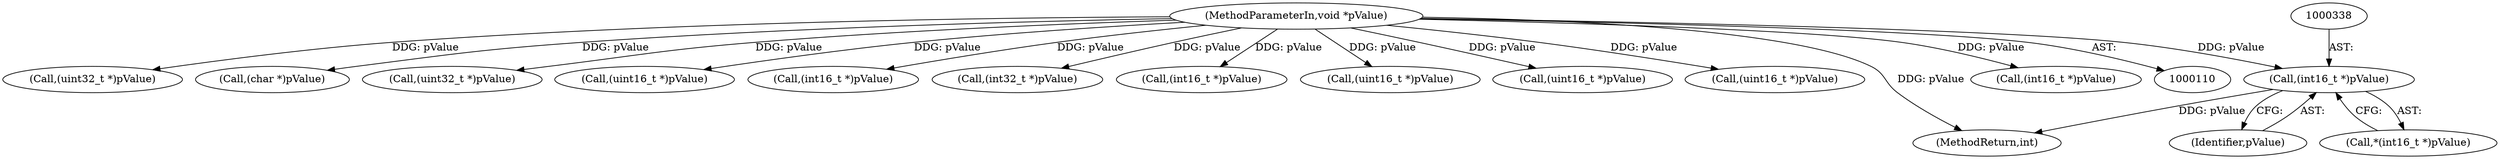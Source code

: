 digraph "0_Android_c66c43ad571ed2590dcd55a762c73c90d9744bac@pointer" {
"1000337" [label="(Call,(int16_t *)pValue)"];
"1000114" [label="(MethodParameterIn,void *pValue)"];
"1000422" [label="(Call,(uint32_t *)pValue)"];
"1000336" [label="(Call,*(int16_t *)pValue)"];
"1000481" [label="(Call,(char *)pValue)"];
"1000418" [label="(Call,(uint32_t *)pValue)"];
"1000434" [label="(Call,(uint16_t *)pValue)"];
"1000513" [label="(Call,(int16_t *)pValue)"];
"1000337" [label="(Call,(int16_t *)pValue)"];
"1000339" [label="(Identifier,pValue)"];
"1000378" [label="(Call,(int32_t *)pValue)"];
"1000291" [label="(Call,(int16_t *)pValue)"];
"1000457" [label="(Call,(uint16_t *)pValue)"];
"1000446" [label="(Call,(uint16_t *)pValue)"];
"1000281" [label="(Call,(uint16_t *)pValue)"];
"1000114" [label="(MethodParameterIn,void *pValue)"];
"1000567" [label="(MethodReturn,int)"];
"1000299" [label="(Call,(int16_t *)pValue)"];
"1000337" -> "1000336"  [label="AST: "];
"1000337" -> "1000339"  [label="CFG: "];
"1000338" -> "1000337"  [label="AST: "];
"1000339" -> "1000337"  [label="AST: "];
"1000336" -> "1000337"  [label="CFG: "];
"1000337" -> "1000567"  [label="DDG: pValue"];
"1000114" -> "1000337"  [label="DDG: pValue"];
"1000114" -> "1000110"  [label="AST: "];
"1000114" -> "1000567"  [label="DDG: pValue"];
"1000114" -> "1000281"  [label="DDG: pValue"];
"1000114" -> "1000291"  [label="DDG: pValue"];
"1000114" -> "1000299"  [label="DDG: pValue"];
"1000114" -> "1000378"  [label="DDG: pValue"];
"1000114" -> "1000418"  [label="DDG: pValue"];
"1000114" -> "1000422"  [label="DDG: pValue"];
"1000114" -> "1000434"  [label="DDG: pValue"];
"1000114" -> "1000446"  [label="DDG: pValue"];
"1000114" -> "1000457"  [label="DDG: pValue"];
"1000114" -> "1000481"  [label="DDG: pValue"];
"1000114" -> "1000513"  [label="DDG: pValue"];
}
